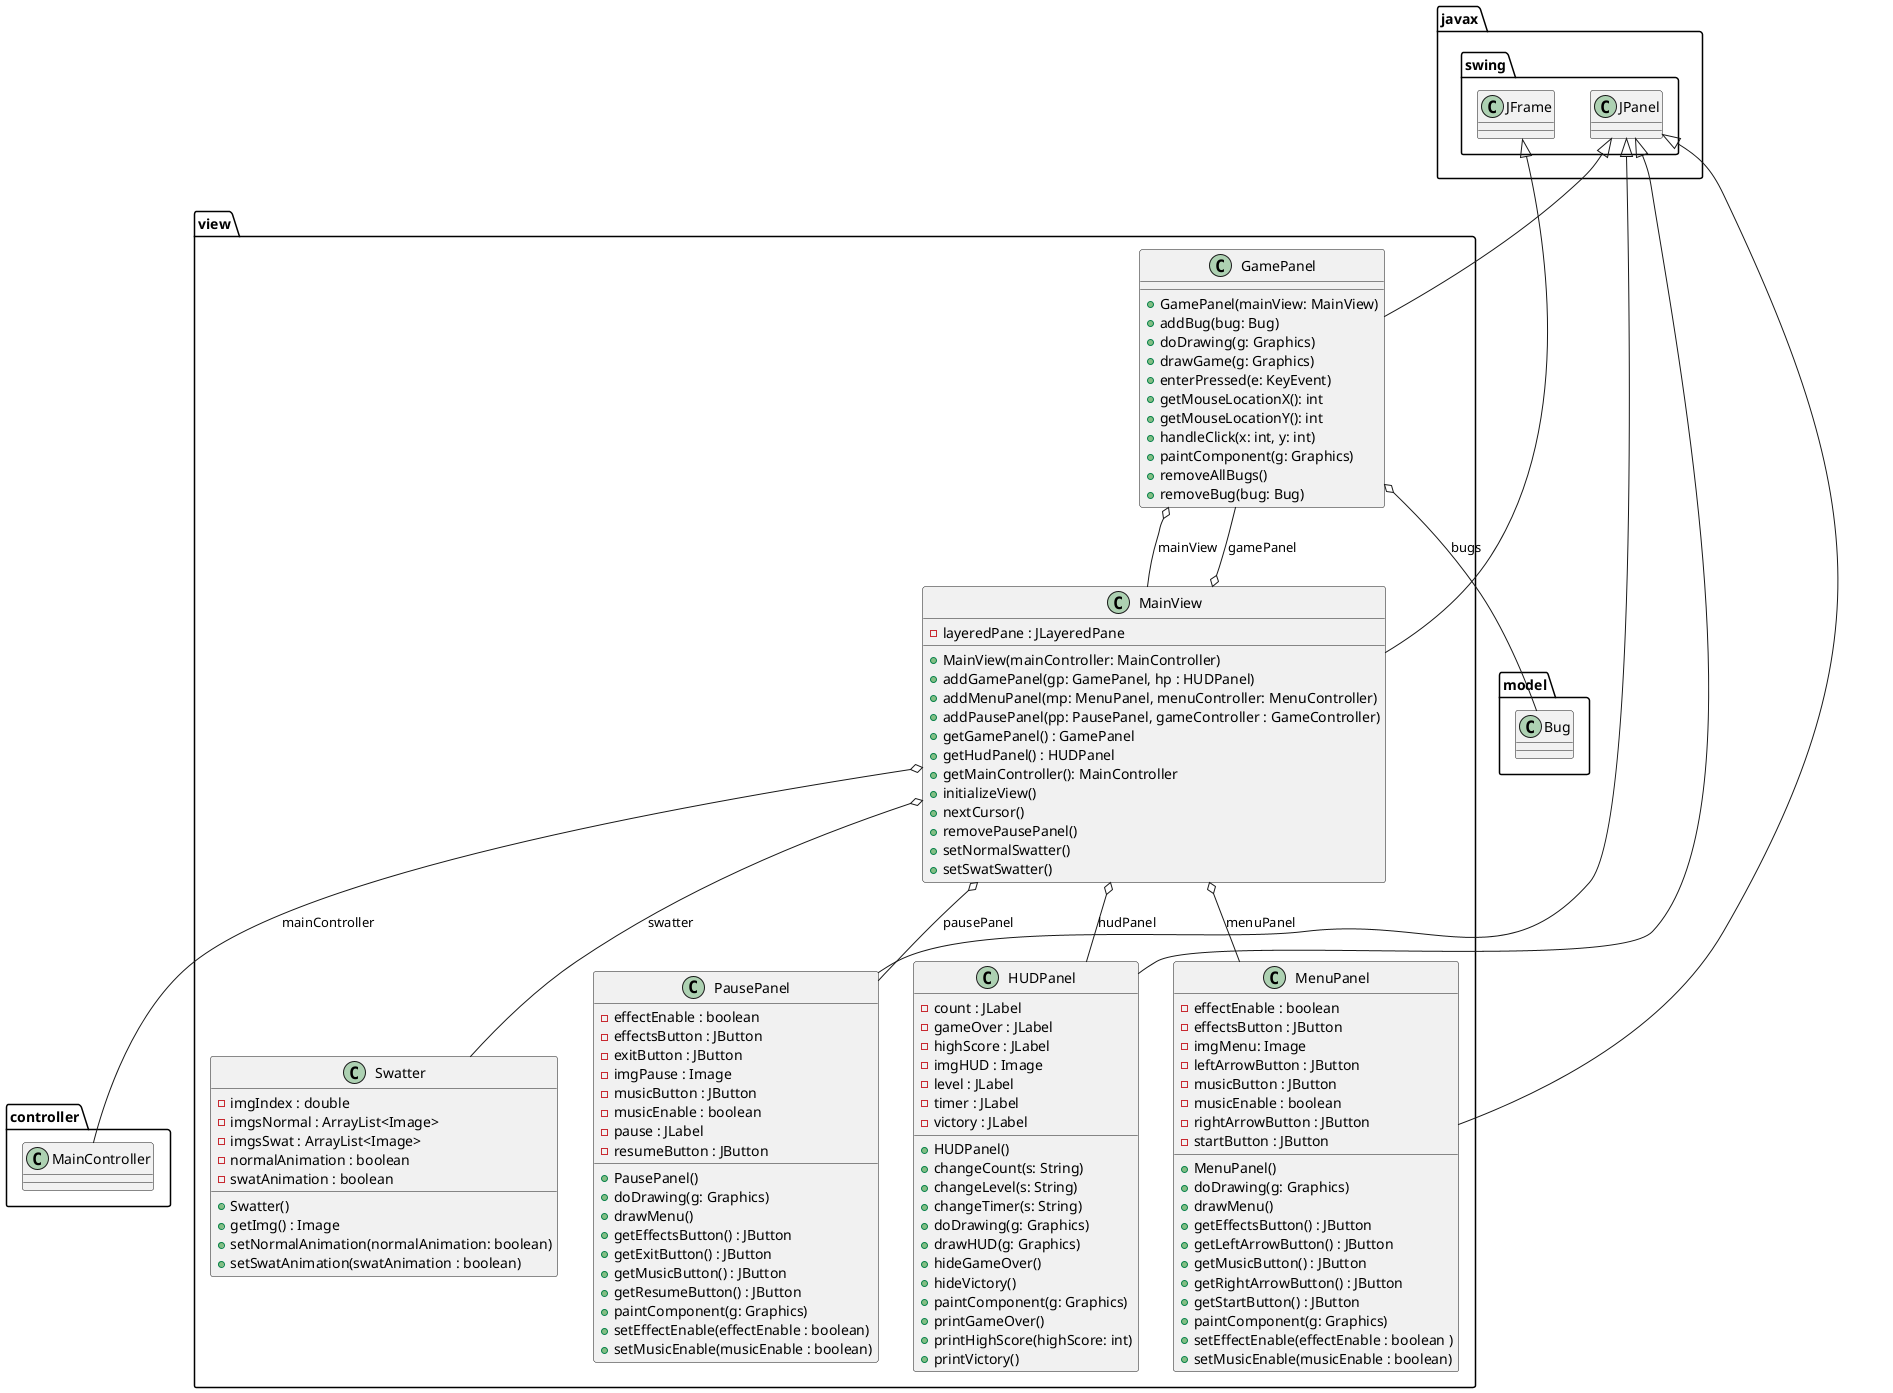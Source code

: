 @startuml



  namespace view {
      class view.GamePanel {
          + GamePanel(mainView: MainView)
          + addBug(bug: Bug)
          + doDrawing(g: Graphics)
          + drawGame(g: Graphics)
          + enterPressed(e: KeyEvent)
          + getMouseLocationX(): int
          + getMouseLocationY(): int
          + handleClick(x: int, y: int)
          + paintComponent(g: Graphics)
          + removeAllBugs()
          + removeBug(bug: Bug)
      }
    }
  

  namespace view {
      class view.HUDPanel {
          - count : JLabel
          - gameOver : JLabel
          - highScore : JLabel
          - imgHUD : Image
          - level : JLabel
          - timer : JLabel
          - victory : JLabel
          + HUDPanel()
          + changeCount(s: String)
          + changeLevel(s: String)
          + changeTimer(s: String)
          + doDrawing(g: Graphics)
          + drawHUD(g: Graphics)
          + hideGameOver()
          + hideVictory()
          + paintComponent(g: Graphics)
          + printGameOver()
          + printHighScore(highScore: int)
          + printVictory()
      }
    }
  

 namespace view {
      class view.MainView {
          - layeredPane : JLayeredPane
          + MainView(mainController: MainController)
          + addGamePanel(gp: GamePanel, hp : HUDPanel)
          + addMenuPanel(mp: MenuPanel, menuController: MenuController)
          + addPausePanel(pp: PausePanel, gameController : GameController)
          + getGamePanel() : GamePanel
          + getHudPanel() : HUDPanel
          + getMainController(): MainController
          + initializeView()
          + nextCursor()
          + removePausePanel()
          + setNormalSwatter()
          + setSwatSwatter()
      }
    }
  

  namespace view {
      class view.MenuPanel {
          - effectEnable : boolean
          - effectsButton : JButton
          - imgMenu: Image
          - leftArrowButton : JButton
          - musicButton : JButton
          - musicEnable : boolean
          - rightArrowButton : JButton
          - startButton : JButton
          + MenuPanel()
          + doDrawing(g: Graphics)
          + drawMenu()
          + getEffectsButton() : JButton
          + getLeftArrowButton() : JButton
          + getMusicButton() : JButton
          + getRightArrowButton() : JButton
          + getStartButton() : JButton
          + paintComponent(g: Graphics)
          + setEffectEnable(effectEnable : boolean )
          + setMusicEnable(musicEnable : boolean)
      }
    }
  

  namespace view {
      class view.PausePanel {
          - effectEnable : boolean
          - effectsButton : JButton
          - exitButton : JButton
          - imgPause : Image
          - musicButton : JButton
          - musicEnable : boolean
          - pause : JLabel
          - resumeButton : JButton
          + PausePanel()
          + doDrawing(g: Graphics)
          + drawMenu()
          + getEffectsButton() : JButton
          + getExitButton() : JButton
          + getMusicButton() : JButton
          + getResumeButton() : JButton
          + paintComponent(g: Graphics)
          + setEffectEnable(effectEnable : boolean)
          + setMusicEnable(musicEnable : boolean)
      }
    }
  

  namespace view {
      class view.Swatter {
          - imgIndex : double
          - imgsNormal : ArrayList<Image>
          - imgsSwat : ArrayList<Image>
          - normalAnimation : boolean
          - swatAnimation : boolean
          + Swatter()
          + getImg() : Image
          + setNormalAnimation(normalAnimation: boolean)
          + setSwatAnimation(swatAnimation : boolean)
      }
    }
  

  view.GamePanel -up-|> javax.swing.JPanel
  view.GamePanel o-- view.MainView : mainView
  view.HUDPanel -up-|> javax.swing.JPanel
  view.MainView -up-|> javax.swing.JFrame
  view.MainView o-- view.GamePanel : gamePanel
  view.MainView o-- view.HUDPanel : hudPanel
  view.MainView o-- controller.MainController : mainController
  view.MainView o-- view.MenuPanel : menuPanel
  view.MainView o-- view.PausePanel : pausePanel
  view.MainView o-- view.Swatter : swatter
  view.MenuPanel -up-|> javax.swing.JPanel
  view.PausePanel -up-|> javax.swing.JPanel
    view.GamePanel o-- model.Bug : bugs



@enduml
